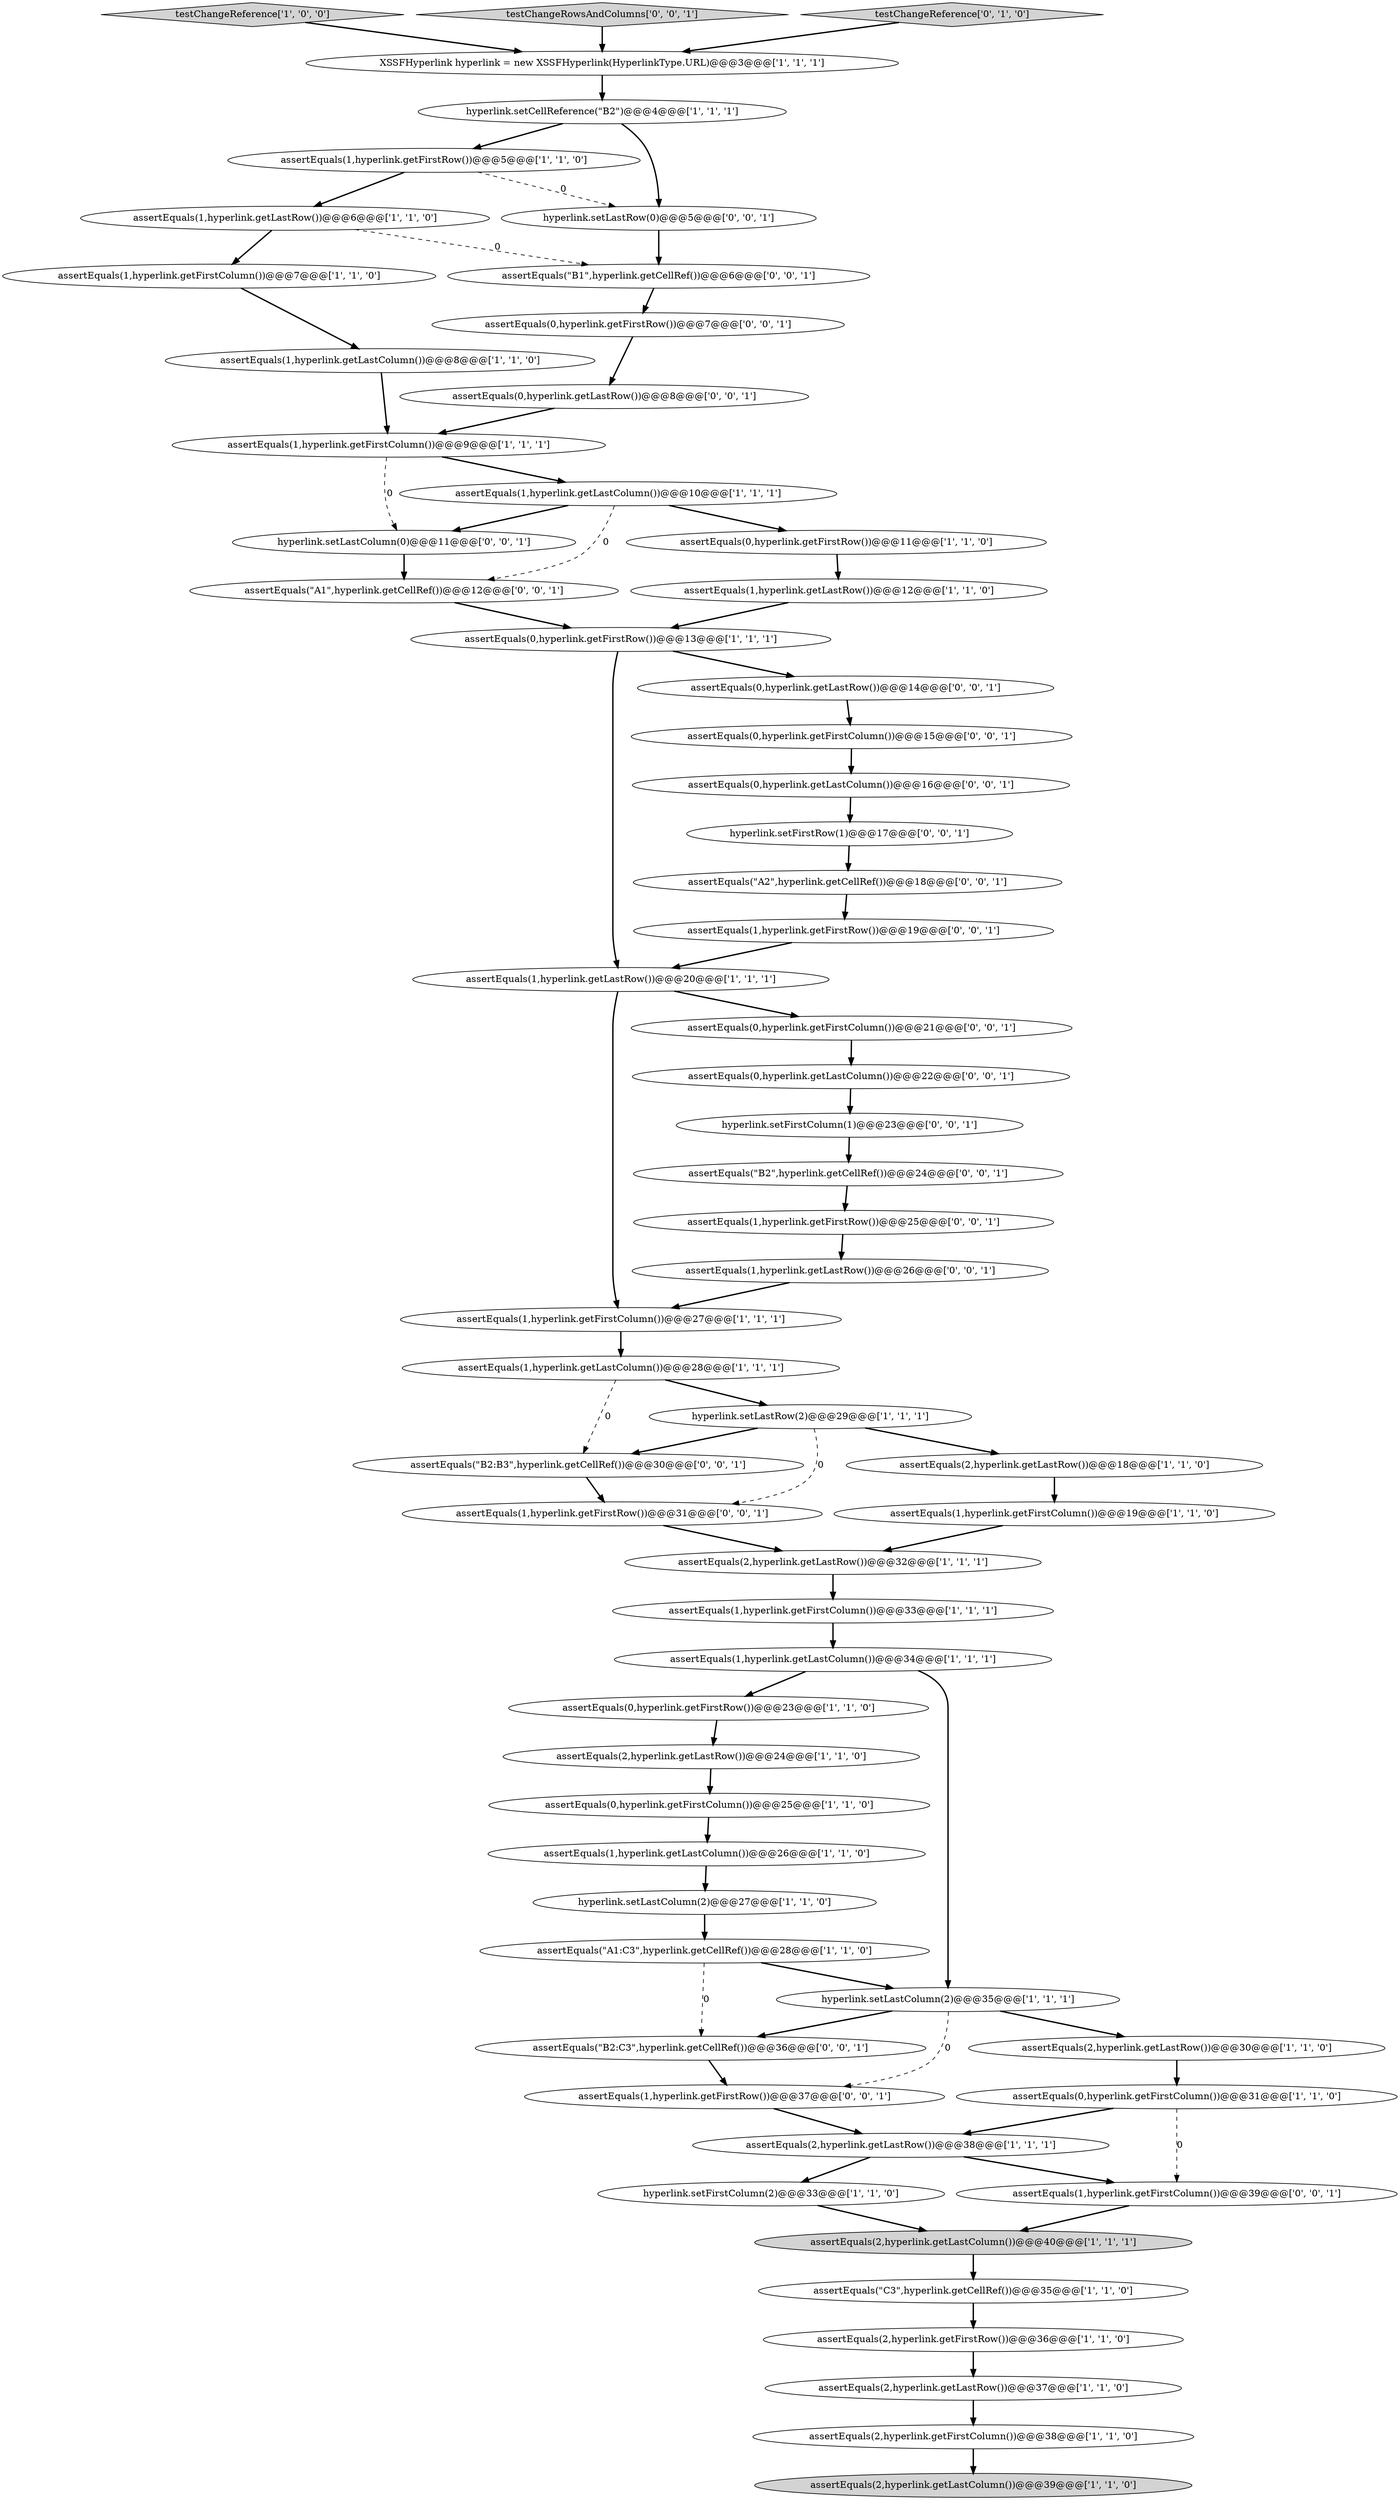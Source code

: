 digraph {
31 [style = filled, label = "assertEquals(1,hyperlink.getLastRow())@@@20@@@['1', '1', '1']", fillcolor = white, shape = ellipse image = "AAA0AAABBB1BBB"];
2 [style = filled, label = "assertEquals(1,hyperlink.getFirstRow())@@@5@@@['1', '1', '0']", fillcolor = white, shape = ellipse image = "AAA0AAABBB1BBB"];
40 [style = filled, label = "assertEquals(1,hyperlink.getFirstRow())@@@31@@@['0', '0', '1']", fillcolor = white, shape = ellipse image = "AAA0AAABBB3BBB"];
52 [style = filled, label = "assertEquals(\"B1\",hyperlink.getCellRef())@@@6@@@['0', '0', '1']", fillcolor = white, shape = ellipse image = "AAA0AAABBB3BBB"];
22 [style = filled, label = "assertEquals(2,hyperlink.getLastRow())@@@37@@@['1', '1', '0']", fillcolor = white, shape = ellipse image = "AAA0AAABBB1BBB"];
57 [style = filled, label = "assertEquals(0,hyperlink.getFirstColumn())@@@21@@@['0', '0', '1']", fillcolor = white, shape = ellipse image = "AAA0AAABBB3BBB"];
37 [style = filled, label = "hyperlink.setLastColumn(2)@@@27@@@['1', '1', '0']", fillcolor = white, shape = ellipse image = "AAA0AAABBB1BBB"];
17 [style = filled, label = "assertEquals(\"C3\",hyperlink.getCellRef())@@@35@@@['1', '1', '0']", fillcolor = white, shape = ellipse image = "AAA0AAABBB1BBB"];
34 [style = filled, label = "testChangeReference['1', '0', '0']", fillcolor = lightgray, shape = diamond image = "AAA0AAABBB1BBB"];
32 [style = filled, label = "assertEquals(1,hyperlink.getFirstColumn())@@@19@@@['1', '1', '0']", fillcolor = white, shape = ellipse image = "AAA0AAABBB1BBB"];
61 [style = filled, label = "assertEquals(0,hyperlink.getFirstRow())@@@7@@@['0', '0', '1']", fillcolor = white, shape = ellipse image = "AAA0AAABBB3BBB"];
46 [style = filled, label = "assertEquals(\"A1\",hyperlink.getCellRef())@@@12@@@['0', '0', '1']", fillcolor = white, shape = ellipse image = "AAA0AAABBB3BBB"];
45 [style = filled, label = "assertEquals(0,hyperlink.getLastRow())@@@14@@@['0', '0', '1']", fillcolor = white, shape = ellipse image = "AAA0AAABBB3BBB"];
24 [style = filled, label = "assertEquals(0,hyperlink.getFirstRow())@@@13@@@['1', '1', '1']", fillcolor = white, shape = ellipse image = "AAA0AAABBB1BBB"];
26 [style = filled, label = "assertEquals(1,hyperlink.getFirstColumn())@@@27@@@['1', '1', '1']", fillcolor = white, shape = ellipse image = "AAA0AAABBB1BBB"];
53 [style = filled, label = "testChangeRowsAndColumns['0', '0', '1']", fillcolor = lightgray, shape = diamond image = "AAA0AAABBB3BBB"];
1 [style = filled, label = "hyperlink.setCellReference(\"B2\")@@@4@@@['1', '1', '1']", fillcolor = white, shape = ellipse image = "AAA0AAABBB1BBB"];
3 [style = filled, label = "assertEquals(1,hyperlink.getFirstColumn())@@@33@@@['1', '1', '1']", fillcolor = white, shape = ellipse image = "AAA0AAABBB1BBB"];
23 [style = filled, label = "assertEquals(1,hyperlink.getFirstColumn())@@@9@@@['1', '1', '1']", fillcolor = white, shape = ellipse image = "AAA0AAABBB1BBB"];
42 [style = filled, label = "assertEquals(1,hyperlink.getFirstRow())@@@19@@@['0', '0', '1']", fillcolor = white, shape = ellipse image = "AAA0AAABBB3BBB"];
55 [style = filled, label = "assertEquals(\"B2:C3\",hyperlink.getCellRef())@@@36@@@['0', '0', '1']", fillcolor = white, shape = ellipse image = "AAA0AAABBB3BBB"];
27 [style = filled, label = "hyperlink.setLastColumn(2)@@@35@@@['1', '1', '1']", fillcolor = white, shape = ellipse image = "AAA0AAABBB1BBB"];
15 [style = filled, label = "assertEquals(2,hyperlink.getLastRow())@@@38@@@['1', '1', '1']", fillcolor = white, shape = ellipse image = "AAA0AAABBB1BBB"];
10 [style = filled, label = "hyperlink.setLastRow(2)@@@29@@@['1', '1', '1']", fillcolor = white, shape = ellipse image = "AAA0AAABBB1BBB"];
25 [style = filled, label = "hyperlink.setFirstColumn(2)@@@33@@@['1', '1', '0']", fillcolor = white, shape = ellipse image = "AAA0AAABBB1BBB"];
35 [style = filled, label = "assertEquals(1,hyperlink.getLastRow())@@@6@@@['1', '1', '0']", fillcolor = white, shape = ellipse image = "AAA0AAABBB1BBB"];
39 [style = filled, label = "assertEquals(0,hyperlink.getLastColumn())@@@22@@@['0', '0', '1']", fillcolor = white, shape = ellipse image = "AAA0AAABBB3BBB"];
21 [style = filled, label = "assertEquals(\"A1:C3\",hyperlink.getCellRef())@@@28@@@['1', '1', '0']", fillcolor = white, shape = ellipse image = "AAA0AAABBB1BBB"];
6 [style = filled, label = "assertEquals(2,hyperlink.getLastRow())@@@18@@@['1', '1', '0']", fillcolor = white, shape = ellipse image = "AAA0AAABBB1BBB"];
48 [style = filled, label = "assertEquals(1,hyperlink.getFirstRow())@@@37@@@['0', '0', '1']", fillcolor = white, shape = ellipse image = "AAA0AAABBB3BBB"];
43 [style = filled, label = "assertEquals(0,hyperlink.getFirstColumn())@@@15@@@['0', '0', '1']", fillcolor = white, shape = ellipse image = "AAA0AAABBB3BBB"];
11 [style = filled, label = "assertEquals(0,hyperlink.getFirstRow())@@@23@@@['1', '1', '0']", fillcolor = white, shape = ellipse image = "AAA0AAABBB1BBB"];
16 [style = filled, label = "assertEquals(1,hyperlink.getLastRow())@@@12@@@['1', '1', '0']", fillcolor = white, shape = ellipse image = "AAA0AAABBB1BBB"];
5 [style = filled, label = "assertEquals(1,hyperlink.getLastColumn())@@@8@@@['1', '1', '0']", fillcolor = white, shape = ellipse image = "AAA0AAABBB1BBB"];
12 [style = filled, label = "assertEquals(2,hyperlink.getFirstColumn())@@@38@@@['1', '1', '0']", fillcolor = white, shape = ellipse image = "AAA0AAABBB1BBB"];
29 [style = filled, label = "assertEquals(0,hyperlink.getFirstRow())@@@11@@@['1', '1', '0']", fillcolor = white, shape = ellipse image = "AAA0AAABBB1BBB"];
58 [style = filled, label = "assertEquals(1,hyperlink.getFirstColumn())@@@39@@@['0', '0', '1']", fillcolor = white, shape = ellipse image = "AAA0AAABBB3BBB"];
0 [style = filled, label = "assertEquals(0,hyperlink.getFirstColumn())@@@25@@@['1', '1', '0']", fillcolor = white, shape = ellipse image = "AAA0AAABBB1BBB"];
13 [style = filled, label = "assertEquals(2,hyperlink.getFirstRow())@@@36@@@['1', '1', '0']", fillcolor = white, shape = ellipse image = "AAA0AAABBB1BBB"];
59 [style = filled, label = "hyperlink.setFirstColumn(1)@@@23@@@['0', '0', '1']", fillcolor = white, shape = ellipse image = "AAA0AAABBB3BBB"];
7 [style = filled, label = "assertEquals(1,hyperlink.getLastColumn())@@@28@@@['1', '1', '1']", fillcolor = white, shape = ellipse image = "AAA0AAABBB1BBB"];
19 [style = filled, label = "assertEquals(1,hyperlink.getLastColumn())@@@34@@@['1', '1', '1']", fillcolor = white, shape = ellipse image = "AAA0AAABBB1BBB"];
14 [style = filled, label = "assertEquals(2,hyperlink.getLastRow())@@@24@@@['1', '1', '0']", fillcolor = white, shape = ellipse image = "AAA0AAABBB1BBB"];
20 [style = filled, label = "assertEquals(2,hyperlink.getLastRow())@@@32@@@['1', '1', '1']", fillcolor = white, shape = ellipse image = "AAA0AAABBB1BBB"];
8 [style = filled, label = "assertEquals(0,hyperlink.getFirstColumn())@@@31@@@['1', '1', '0']", fillcolor = white, shape = ellipse image = "AAA0AAABBB1BBB"];
38 [style = filled, label = "testChangeReference['0', '1', '0']", fillcolor = lightgray, shape = diamond image = "AAA0AAABBB2BBB"];
44 [style = filled, label = "hyperlink.setFirstRow(1)@@@17@@@['0', '0', '1']", fillcolor = white, shape = ellipse image = "AAA0AAABBB3BBB"];
60 [style = filled, label = "assertEquals(0,hyperlink.getLastRow())@@@8@@@['0', '0', '1']", fillcolor = white, shape = ellipse image = "AAA0AAABBB3BBB"];
62 [style = filled, label = "assertEquals(\"B2:B3\",hyperlink.getCellRef())@@@30@@@['0', '0', '1']", fillcolor = white, shape = ellipse image = "AAA0AAABBB3BBB"];
54 [style = filled, label = "hyperlink.setLastColumn(0)@@@11@@@['0', '0', '1']", fillcolor = white, shape = ellipse image = "AAA0AAABBB3BBB"];
51 [style = filled, label = "assertEquals(0,hyperlink.getLastColumn())@@@16@@@['0', '0', '1']", fillcolor = white, shape = ellipse image = "AAA0AAABBB3BBB"];
9 [style = filled, label = "assertEquals(2,hyperlink.getLastRow())@@@30@@@['1', '1', '0']", fillcolor = white, shape = ellipse image = "AAA0AAABBB1BBB"];
30 [style = filled, label = "assertEquals(1,hyperlink.getLastColumn())@@@26@@@['1', '1', '0']", fillcolor = white, shape = ellipse image = "AAA0AAABBB1BBB"];
41 [style = filled, label = "assertEquals(1,hyperlink.getFirstRow())@@@25@@@['0', '0', '1']", fillcolor = white, shape = ellipse image = "AAA0AAABBB3BBB"];
49 [style = filled, label = "assertEquals(\"B2\",hyperlink.getCellRef())@@@24@@@['0', '0', '1']", fillcolor = white, shape = ellipse image = "AAA0AAABBB3BBB"];
33 [style = filled, label = "assertEquals(1,hyperlink.getLastColumn())@@@10@@@['1', '1', '1']", fillcolor = white, shape = ellipse image = "AAA0AAABBB1BBB"];
28 [style = filled, label = "assertEquals(2,hyperlink.getLastColumn())@@@40@@@['1', '1', '1']", fillcolor = lightgray, shape = ellipse image = "AAA0AAABBB1BBB"];
50 [style = filled, label = "hyperlink.setLastRow(0)@@@5@@@['0', '0', '1']", fillcolor = white, shape = ellipse image = "AAA0AAABBB3BBB"];
47 [style = filled, label = "assertEquals(\"A2\",hyperlink.getCellRef())@@@18@@@['0', '0', '1']", fillcolor = white, shape = ellipse image = "AAA0AAABBB3BBB"];
18 [style = filled, label = "XSSFHyperlink hyperlink = new XSSFHyperlink(HyperlinkType.URL)@@@3@@@['1', '1', '1']", fillcolor = white, shape = ellipse image = "AAA0AAABBB1BBB"];
4 [style = filled, label = "assertEquals(2,hyperlink.getLastColumn())@@@39@@@['1', '1', '0']", fillcolor = lightgray, shape = ellipse image = "AAA0AAABBB1BBB"];
56 [style = filled, label = "assertEquals(1,hyperlink.getLastRow())@@@26@@@['0', '0', '1']", fillcolor = white, shape = ellipse image = "AAA0AAABBB3BBB"];
36 [style = filled, label = "assertEquals(1,hyperlink.getFirstColumn())@@@7@@@['1', '1', '0']", fillcolor = white, shape = ellipse image = "AAA0AAABBB1BBB"];
6->32 [style = bold, label=""];
2->35 [style = bold, label=""];
58->28 [style = bold, label=""];
0->30 [style = bold, label=""];
25->28 [style = bold, label=""];
59->49 [style = bold, label=""];
61->60 [style = bold, label=""];
8->15 [style = bold, label=""];
26->7 [style = bold, label=""];
1->50 [style = bold, label=""];
5->23 [style = bold, label=""];
47->42 [style = bold, label=""];
11->14 [style = bold, label=""];
7->10 [style = bold, label=""];
21->27 [style = bold, label=""];
15->25 [style = bold, label=""];
52->61 [style = bold, label=""];
54->46 [style = bold, label=""];
39->59 [style = bold, label=""];
16->24 [style = bold, label=""];
46->24 [style = bold, label=""];
15->58 [style = bold, label=""];
27->9 [style = bold, label=""];
43->51 [style = bold, label=""];
53->18 [style = bold, label=""];
7->62 [style = dashed, label="0"];
37->21 [style = bold, label=""];
34->18 [style = bold, label=""];
51->44 [style = bold, label=""];
41->56 [style = bold, label=""];
19->11 [style = bold, label=""];
42->31 [style = bold, label=""];
20->3 [style = bold, label=""];
21->55 [style = dashed, label="0"];
33->46 [style = dashed, label="0"];
30->37 [style = bold, label=""];
40->20 [style = bold, label=""];
2->50 [style = dashed, label="0"];
8->58 [style = dashed, label="0"];
9->8 [style = bold, label=""];
10->6 [style = bold, label=""];
50->52 [style = bold, label=""];
24->45 [style = bold, label=""];
33->29 [style = bold, label=""];
23->54 [style = dashed, label="0"];
10->62 [style = bold, label=""];
31->26 [style = bold, label=""];
55->48 [style = bold, label=""];
38->18 [style = bold, label=""];
23->33 [style = bold, label=""];
10->40 [style = dashed, label="0"];
45->43 [style = bold, label=""];
14->0 [style = bold, label=""];
18->1 [style = bold, label=""];
24->31 [style = bold, label=""];
3->19 [style = bold, label=""];
12->4 [style = bold, label=""];
31->57 [style = bold, label=""];
57->39 [style = bold, label=""];
22->12 [style = bold, label=""];
27->55 [style = bold, label=""];
19->27 [style = bold, label=""];
48->15 [style = bold, label=""];
35->52 [style = dashed, label="0"];
49->41 [style = bold, label=""];
28->17 [style = bold, label=""];
36->5 [style = bold, label=""];
1->2 [style = bold, label=""];
17->13 [style = bold, label=""];
13->22 [style = bold, label=""];
56->26 [style = bold, label=""];
35->36 [style = bold, label=""];
62->40 [style = bold, label=""];
33->54 [style = bold, label=""];
44->47 [style = bold, label=""];
27->48 [style = dashed, label="0"];
29->16 [style = bold, label=""];
32->20 [style = bold, label=""];
60->23 [style = bold, label=""];
}
